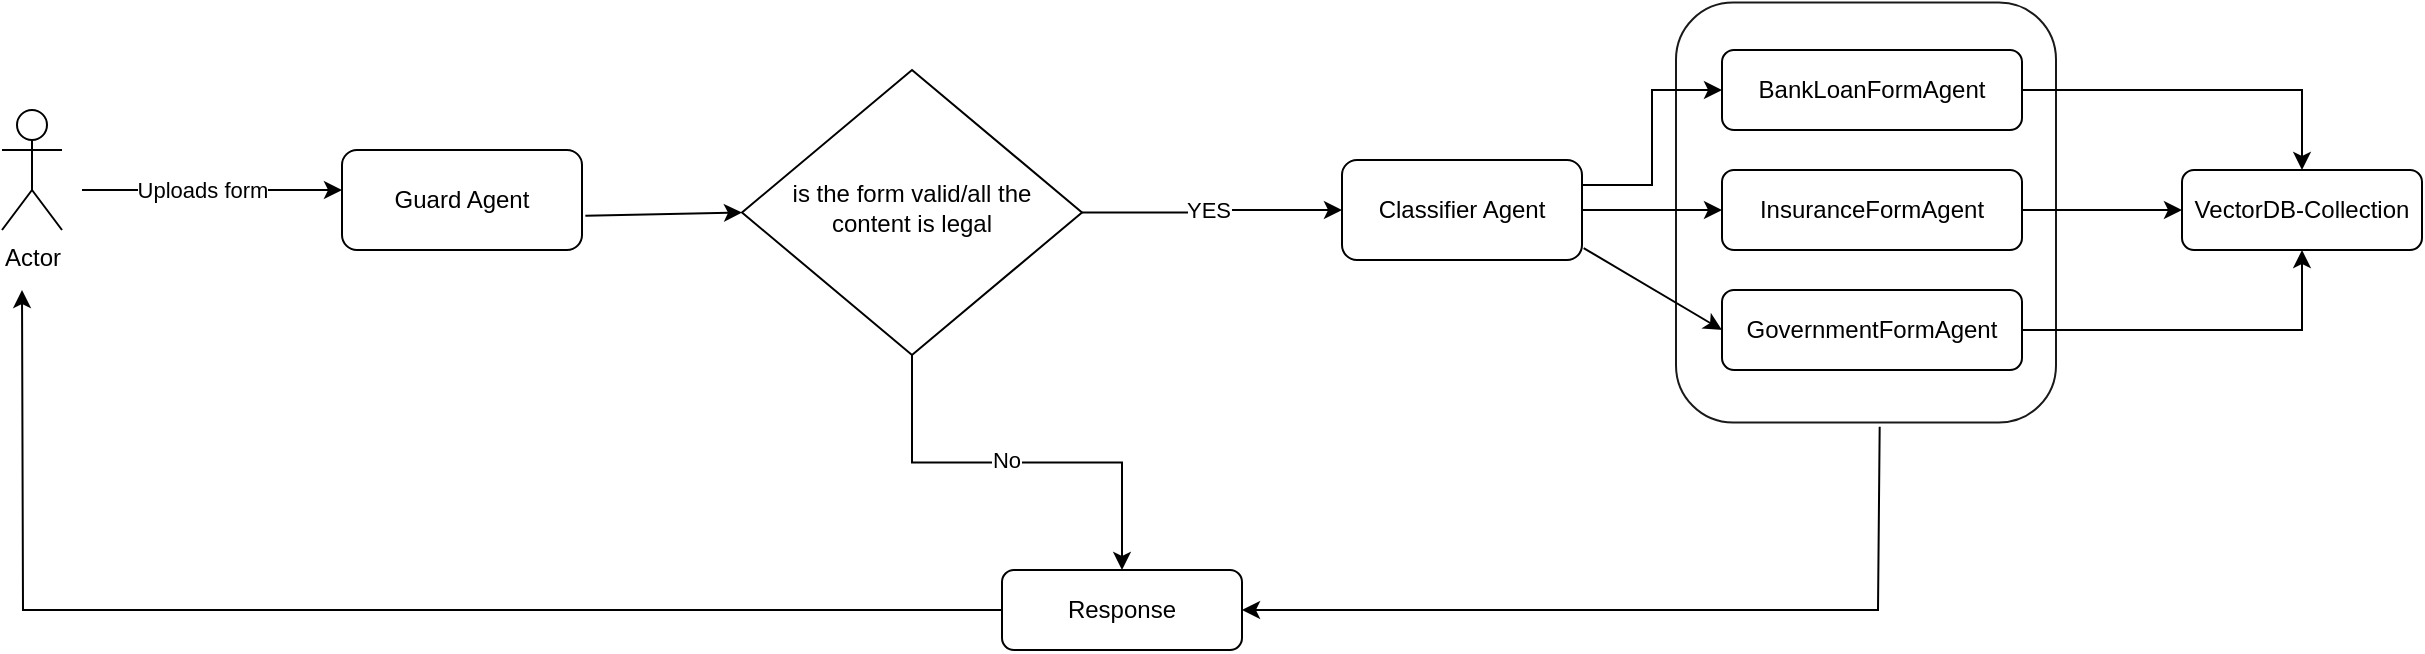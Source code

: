 <mxfile version="26.0.11">
  <diagram id="C5RBs43oDa-KdzZeNtuy" name="Workflow">
    <mxGraphModel dx="1195" dy="608" grid="1" gridSize="10" guides="1" tooltips="1" connect="1" arrows="1" fold="1" page="1" pageScale="1" pageWidth="827" pageHeight="1169" math="0" shadow="0">
      <root>
        <mxCell id="WIyWlLk6GJQsqaUBKTNV-0" />
        <mxCell id="WIyWlLk6GJQsqaUBKTNV-1" parent="WIyWlLk6GJQsqaUBKTNV-0" />
        <mxCell id="szlw7d-lqJ2OuoEJHSK5-0" value="Actor" style="shape=umlActor;verticalLabelPosition=bottom;verticalAlign=top;html=1;outlineConnect=0;" vertex="1" parent="WIyWlLk6GJQsqaUBKTNV-1">
          <mxGeometry x="60" y="170" width="30" height="60" as="geometry" />
        </mxCell>
        <mxCell id="szlw7d-lqJ2OuoEJHSK5-1" value="" style="endArrow=classic;html=1;rounded=0;" edge="1" parent="WIyWlLk6GJQsqaUBKTNV-1">
          <mxGeometry width="50" height="50" relative="1" as="geometry">
            <mxPoint x="100" y="210" as="sourcePoint" />
            <mxPoint x="230" y="210" as="targetPoint" />
          </mxGeometry>
        </mxCell>
        <mxCell id="szlw7d-lqJ2OuoEJHSK5-3" value="Uploads form" style="edgeLabel;html=1;align=center;verticalAlign=middle;resizable=0;points=[];" vertex="1" connectable="0" parent="szlw7d-lqJ2OuoEJHSK5-1">
          <mxGeometry x="-0.261" y="-2" relative="1" as="geometry">
            <mxPoint x="12" y="-2" as="offset" />
          </mxGeometry>
        </mxCell>
        <mxCell id="szlw7d-lqJ2OuoEJHSK5-4" value="Guard Agent" style="rounded=1;whiteSpace=wrap;html=1;" vertex="1" parent="WIyWlLk6GJQsqaUBKTNV-1">
          <mxGeometry x="230" y="190" width="120" height="50" as="geometry" />
        </mxCell>
        <mxCell id="szlw7d-lqJ2OuoEJHSK5-9" style="edgeStyle=orthogonalEdgeStyle;rounded=0;orthogonalLoop=1;jettySize=auto;html=1;entryX=0.5;entryY=0;entryDx=0;entryDy=0;" edge="1" parent="WIyWlLk6GJQsqaUBKTNV-1" source="szlw7d-lqJ2OuoEJHSK5-5" target="szlw7d-lqJ2OuoEJHSK5-7">
          <mxGeometry relative="1" as="geometry" />
        </mxCell>
        <mxCell id="szlw7d-lqJ2OuoEJHSK5-10" value="No" style="edgeLabel;html=1;align=center;verticalAlign=middle;resizable=0;points=[];" vertex="1" connectable="0" parent="szlw7d-lqJ2OuoEJHSK5-9">
          <mxGeometry x="-0.057" y="2" relative="1" as="geometry">
            <mxPoint as="offset" />
          </mxGeometry>
        </mxCell>
        <mxCell id="szlw7d-lqJ2OuoEJHSK5-11" style="edgeStyle=orthogonalEdgeStyle;rounded=0;orthogonalLoop=1;jettySize=auto;html=1;entryX=0;entryY=0.5;entryDx=0;entryDy=0;" edge="1" parent="WIyWlLk6GJQsqaUBKTNV-1" source="szlw7d-lqJ2OuoEJHSK5-5" target="szlw7d-lqJ2OuoEJHSK5-13">
          <mxGeometry relative="1" as="geometry">
            <mxPoint x="740" y="221" as="targetPoint" />
          </mxGeometry>
        </mxCell>
        <mxCell id="szlw7d-lqJ2OuoEJHSK5-12" value="YES" style="edgeLabel;html=1;align=center;verticalAlign=middle;resizable=0;points=[];" vertex="1" connectable="0" parent="szlw7d-lqJ2OuoEJHSK5-11">
          <mxGeometry x="-0.05" y="2" relative="1" as="geometry">
            <mxPoint as="offset" />
          </mxGeometry>
        </mxCell>
        <mxCell id="szlw7d-lqJ2OuoEJHSK5-5" value="is the form valid/all the content is legal" style="rhombus;whiteSpace=wrap;html=1;shadow=0;fontFamily=Helvetica;fontSize=12;align=center;strokeWidth=1;spacing=6;spacingTop=-4;" vertex="1" parent="WIyWlLk6GJQsqaUBKTNV-1">
          <mxGeometry x="430" y="150" width="170" height="142.5" as="geometry" />
        </mxCell>
        <mxCell id="szlw7d-lqJ2OuoEJHSK5-6" value="" style="endArrow=classic;html=1;rounded=0;entryX=0;entryY=0.5;entryDx=0;entryDy=0;exitX=1.014;exitY=0.657;exitDx=0;exitDy=0;exitPerimeter=0;" edge="1" parent="WIyWlLk6GJQsqaUBKTNV-1" source="szlw7d-lqJ2OuoEJHSK5-4" target="szlw7d-lqJ2OuoEJHSK5-5">
          <mxGeometry width="50" height="50" relative="1" as="geometry">
            <mxPoint x="330" y="310" as="sourcePoint" />
            <mxPoint x="380" y="260" as="targetPoint" />
          </mxGeometry>
        </mxCell>
        <mxCell id="szlw7d-lqJ2OuoEJHSK5-8" style="edgeStyle=orthogonalEdgeStyle;rounded=0;orthogonalLoop=1;jettySize=auto;html=1;" edge="1" parent="WIyWlLk6GJQsqaUBKTNV-1" source="szlw7d-lqJ2OuoEJHSK5-7">
          <mxGeometry relative="1" as="geometry">
            <mxPoint x="70" y="260" as="targetPoint" />
          </mxGeometry>
        </mxCell>
        <mxCell id="szlw7d-lqJ2OuoEJHSK5-7" value="Response" style="rounded=1;whiteSpace=wrap;html=1;" vertex="1" parent="WIyWlLk6GJQsqaUBKTNV-1">
          <mxGeometry x="560" y="400" width="120" height="40" as="geometry" />
        </mxCell>
        <mxCell id="szlw7d-lqJ2OuoEJHSK5-17" style="edgeStyle=orthogonalEdgeStyle;rounded=0;orthogonalLoop=1;jettySize=auto;html=1;entryX=0;entryY=0.5;entryDx=0;entryDy=0;" edge="1" parent="WIyWlLk6GJQsqaUBKTNV-1" source="szlw7d-lqJ2OuoEJHSK5-13" target="szlw7d-lqJ2OuoEJHSK5-15">
          <mxGeometry relative="1" as="geometry" />
        </mxCell>
        <mxCell id="szlw7d-lqJ2OuoEJHSK5-19" style="edgeStyle=orthogonalEdgeStyle;rounded=0;orthogonalLoop=1;jettySize=auto;html=1;exitX=1;exitY=0.25;exitDx=0;exitDy=0;entryX=0;entryY=0.5;entryDx=0;entryDy=0;" edge="1" parent="WIyWlLk6GJQsqaUBKTNV-1" source="szlw7d-lqJ2OuoEJHSK5-13" target="szlw7d-lqJ2OuoEJHSK5-14">
          <mxGeometry relative="1" as="geometry" />
        </mxCell>
        <mxCell id="szlw7d-lqJ2OuoEJHSK5-13" value="Classifier Agent" style="rounded=1;whiteSpace=wrap;html=1;" vertex="1" parent="WIyWlLk6GJQsqaUBKTNV-1">
          <mxGeometry x="730" y="195" width="120" height="50" as="geometry" />
        </mxCell>
        <mxCell id="szlw7d-lqJ2OuoEJHSK5-21" style="edgeStyle=orthogonalEdgeStyle;rounded=0;orthogonalLoop=1;jettySize=auto;html=1;" edge="1" parent="WIyWlLk6GJQsqaUBKTNV-1" source="szlw7d-lqJ2OuoEJHSK5-14" target="szlw7d-lqJ2OuoEJHSK5-20">
          <mxGeometry relative="1" as="geometry" />
        </mxCell>
        <mxCell id="szlw7d-lqJ2OuoEJHSK5-14" value="BankLoanFormAgent" style="rounded=1;whiteSpace=wrap;html=1;" vertex="1" parent="WIyWlLk6GJQsqaUBKTNV-1">
          <mxGeometry x="920" y="140" width="150" height="40" as="geometry" />
        </mxCell>
        <mxCell id="szlw7d-lqJ2OuoEJHSK5-22" style="edgeStyle=orthogonalEdgeStyle;rounded=0;orthogonalLoop=1;jettySize=auto;html=1;exitX=1;exitY=0.5;exitDx=0;exitDy=0;entryX=0;entryY=0.5;entryDx=0;entryDy=0;" edge="1" parent="WIyWlLk6GJQsqaUBKTNV-1" source="szlw7d-lqJ2OuoEJHSK5-15" target="szlw7d-lqJ2OuoEJHSK5-20">
          <mxGeometry relative="1" as="geometry" />
        </mxCell>
        <mxCell id="szlw7d-lqJ2OuoEJHSK5-15" value="InsuranceFormAgent" style="rounded=1;whiteSpace=wrap;html=1;" vertex="1" parent="WIyWlLk6GJQsqaUBKTNV-1">
          <mxGeometry x="920" y="200" width="150" height="40" as="geometry" />
        </mxCell>
        <mxCell id="szlw7d-lqJ2OuoEJHSK5-23" style="edgeStyle=orthogonalEdgeStyle;rounded=0;orthogonalLoop=1;jettySize=auto;html=1;entryX=0.5;entryY=1;entryDx=0;entryDy=0;" edge="1" parent="WIyWlLk6GJQsqaUBKTNV-1" source="szlw7d-lqJ2OuoEJHSK5-16" target="szlw7d-lqJ2OuoEJHSK5-20">
          <mxGeometry relative="1" as="geometry" />
        </mxCell>
        <mxCell id="szlw7d-lqJ2OuoEJHSK5-16" value="GovernmentFormAgent" style="rounded=1;whiteSpace=wrap;html=1;" vertex="1" parent="WIyWlLk6GJQsqaUBKTNV-1">
          <mxGeometry x="920" y="260" width="150" height="40" as="geometry" />
        </mxCell>
        <mxCell id="szlw7d-lqJ2OuoEJHSK5-18" value="" style="endArrow=classic;html=1;rounded=0;entryX=0;entryY=0.5;entryDx=0;entryDy=0;exitX=1.007;exitY=0.881;exitDx=0;exitDy=0;exitPerimeter=0;" edge="1" parent="WIyWlLk6GJQsqaUBKTNV-1" source="szlw7d-lqJ2OuoEJHSK5-13" target="szlw7d-lqJ2OuoEJHSK5-16">
          <mxGeometry width="50" height="50" relative="1" as="geometry">
            <mxPoint x="770" y="360" as="sourcePoint" />
            <mxPoint x="820" y="310" as="targetPoint" />
          </mxGeometry>
        </mxCell>
        <mxCell id="szlw7d-lqJ2OuoEJHSK5-20" value="VectorDB-Collection" style="rounded=1;whiteSpace=wrap;html=1;" vertex="1" parent="WIyWlLk6GJQsqaUBKTNV-1">
          <mxGeometry x="1150" y="200" width="120" height="40" as="geometry" />
        </mxCell>
        <mxCell id="szlw7d-lqJ2OuoEJHSK5-24" value="" style="rounded=1;whiteSpace=wrap;html=1;opacity=90;fillColor=none;" vertex="1" parent="WIyWlLk6GJQsqaUBKTNV-1">
          <mxGeometry x="897" y="116.25" width="190" height="210" as="geometry" />
        </mxCell>
        <mxCell id="szlw7d-lqJ2OuoEJHSK5-27" value="" style="endArrow=classic;html=1;rounded=0;entryX=1;entryY=0.5;entryDx=0;entryDy=0;exitX=0.536;exitY=1.01;exitDx=0;exitDy=0;exitPerimeter=0;" edge="1" parent="WIyWlLk6GJQsqaUBKTNV-1" source="szlw7d-lqJ2OuoEJHSK5-24" target="szlw7d-lqJ2OuoEJHSK5-7">
          <mxGeometry width="50" height="50" relative="1" as="geometry">
            <mxPoint x="760" y="480" as="sourcePoint" />
            <mxPoint x="810" y="430" as="targetPoint" />
            <Array as="points">
              <mxPoint x="998" y="420" />
            </Array>
          </mxGeometry>
        </mxCell>
      </root>
    </mxGraphModel>
  </diagram>
</mxfile>
